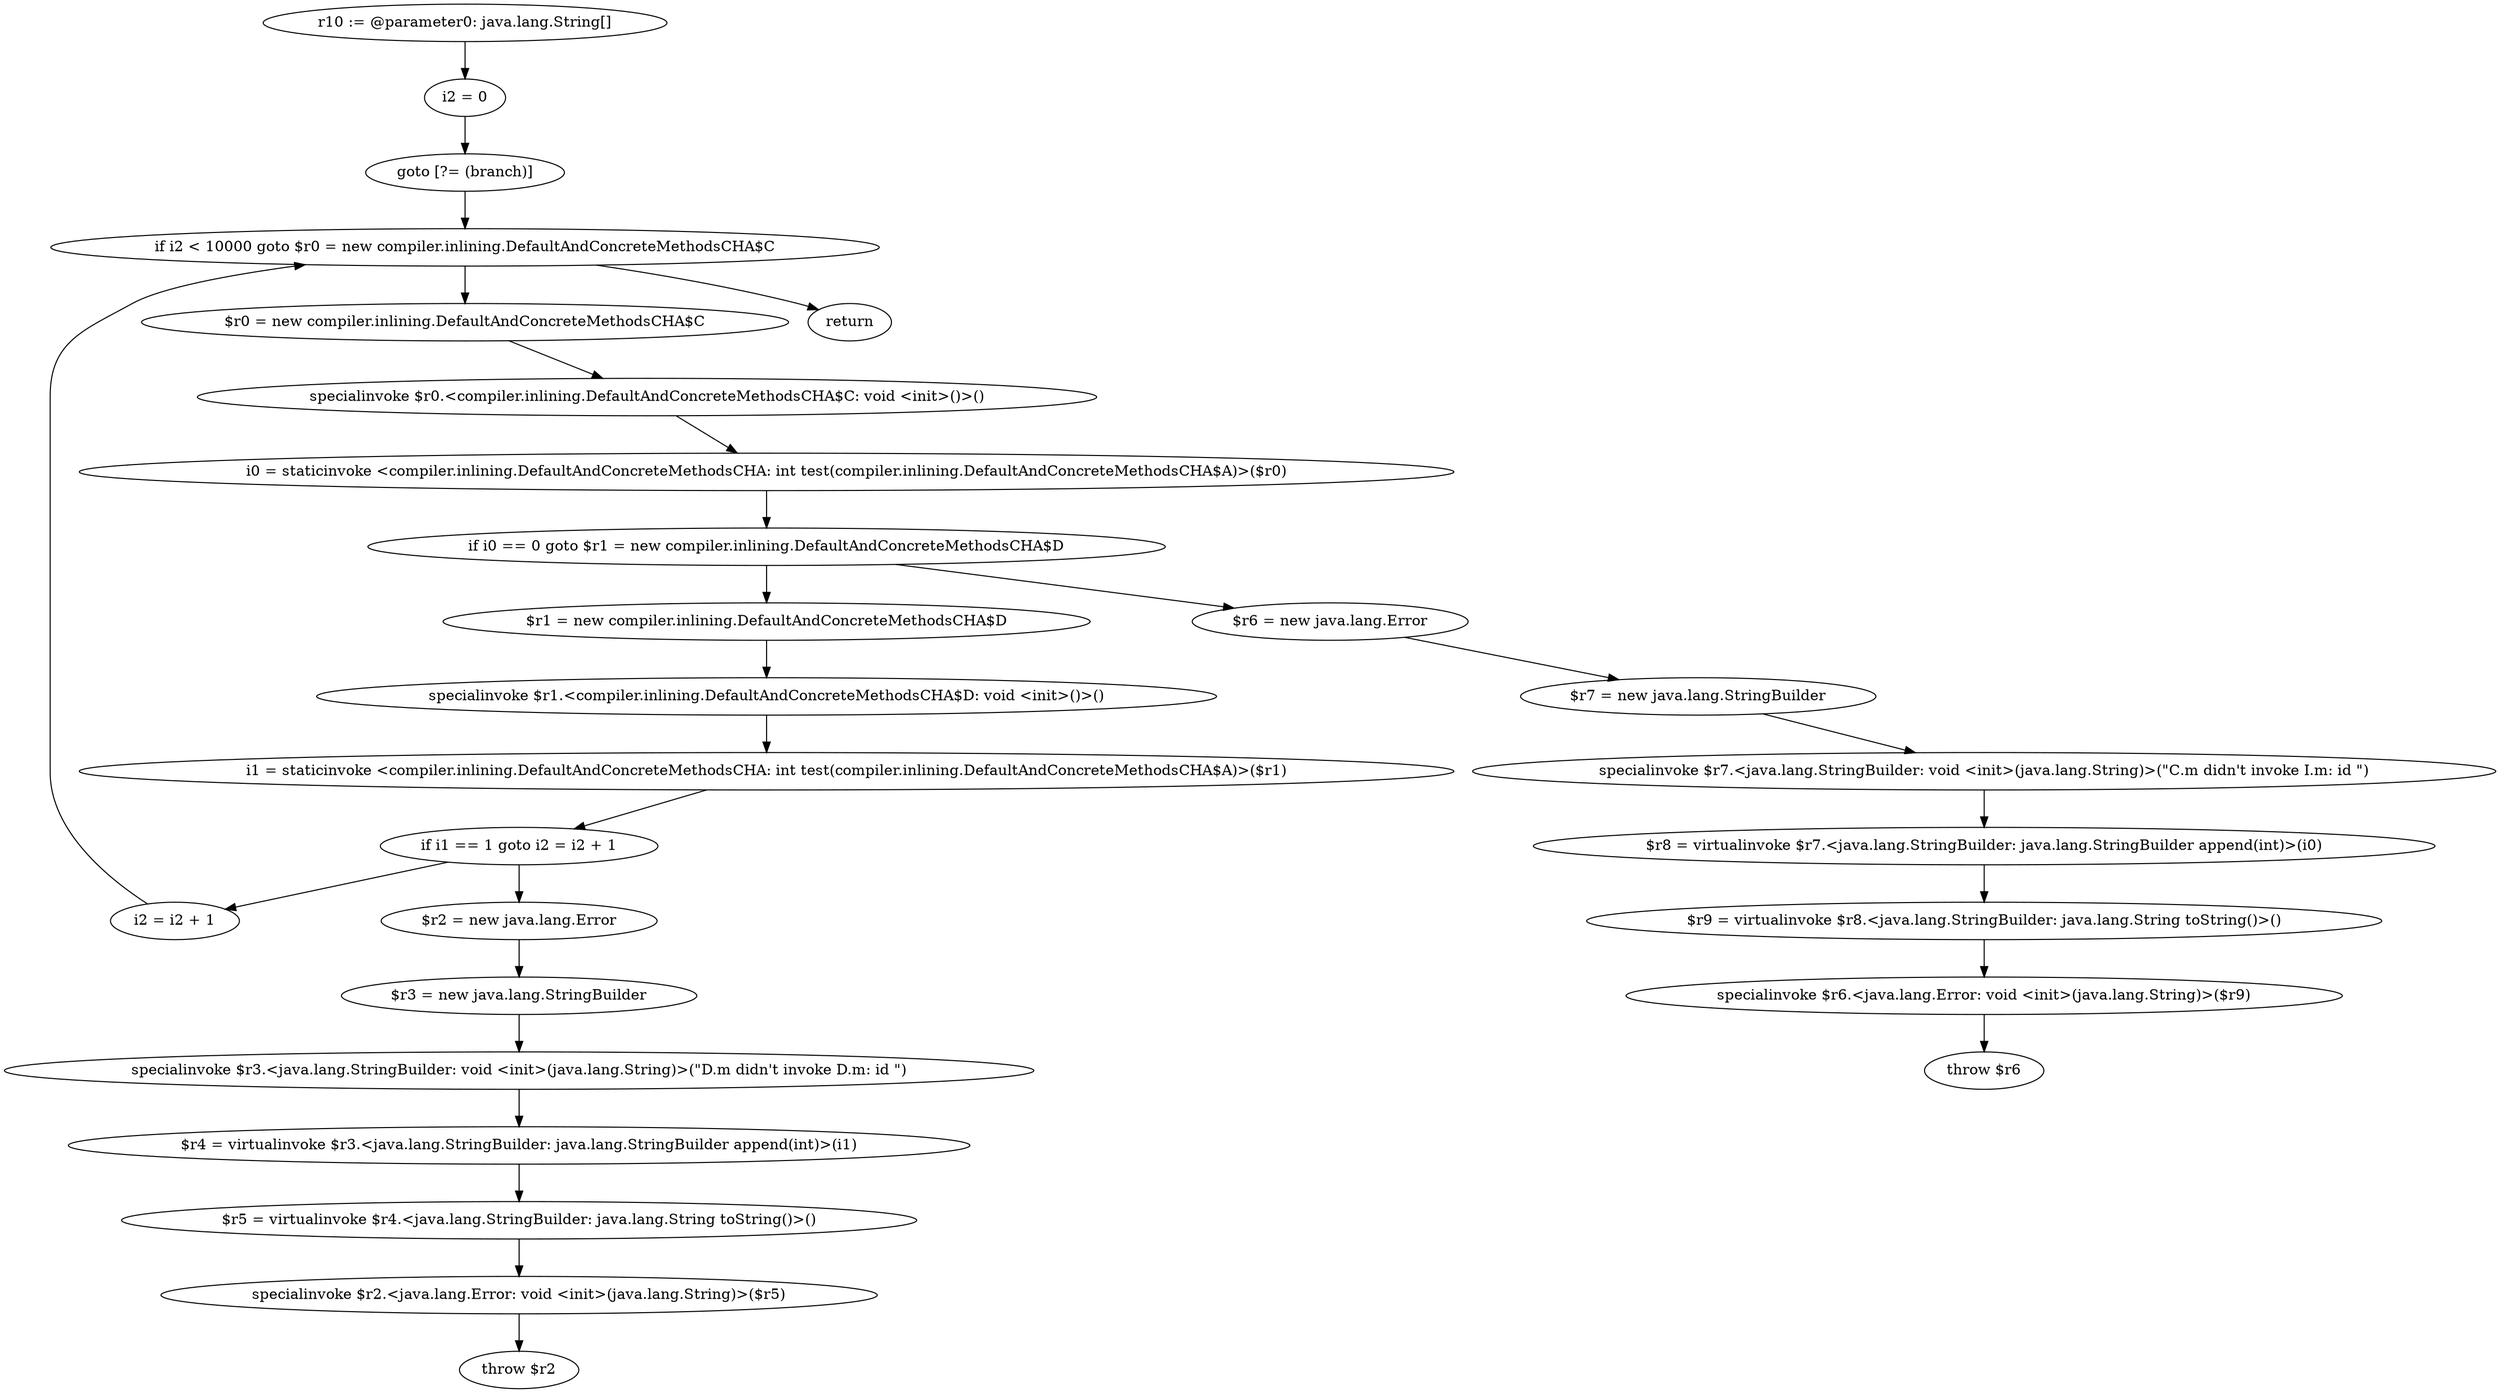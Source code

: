 digraph "unitGraph" {
    "r10 := @parameter0: java.lang.String[]"
    "i2 = 0"
    "goto [?= (branch)]"
    "$r0 = new compiler.inlining.DefaultAndConcreteMethodsCHA$C"
    "specialinvoke $r0.<compiler.inlining.DefaultAndConcreteMethodsCHA$C: void <init>()>()"
    "i0 = staticinvoke <compiler.inlining.DefaultAndConcreteMethodsCHA: int test(compiler.inlining.DefaultAndConcreteMethodsCHA$A)>($r0)"
    "if i0 == 0 goto $r1 = new compiler.inlining.DefaultAndConcreteMethodsCHA$D"
    "$r6 = new java.lang.Error"
    "$r7 = new java.lang.StringBuilder"
    "specialinvoke $r7.<java.lang.StringBuilder: void <init>(java.lang.String)>(\"C.m didn\'t invoke I.m: id \")"
    "$r8 = virtualinvoke $r7.<java.lang.StringBuilder: java.lang.StringBuilder append(int)>(i0)"
    "$r9 = virtualinvoke $r8.<java.lang.StringBuilder: java.lang.String toString()>()"
    "specialinvoke $r6.<java.lang.Error: void <init>(java.lang.String)>($r9)"
    "throw $r6"
    "$r1 = new compiler.inlining.DefaultAndConcreteMethodsCHA$D"
    "specialinvoke $r1.<compiler.inlining.DefaultAndConcreteMethodsCHA$D: void <init>()>()"
    "i1 = staticinvoke <compiler.inlining.DefaultAndConcreteMethodsCHA: int test(compiler.inlining.DefaultAndConcreteMethodsCHA$A)>($r1)"
    "if i1 == 1 goto i2 = i2 + 1"
    "$r2 = new java.lang.Error"
    "$r3 = new java.lang.StringBuilder"
    "specialinvoke $r3.<java.lang.StringBuilder: void <init>(java.lang.String)>(\"D.m didn\'t invoke D.m: id \")"
    "$r4 = virtualinvoke $r3.<java.lang.StringBuilder: java.lang.StringBuilder append(int)>(i1)"
    "$r5 = virtualinvoke $r4.<java.lang.StringBuilder: java.lang.String toString()>()"
    "specialinvoke $r2.<java.lang.Error: void <init>(java.lang.String)>($r5)"
    "throw $r2"
    "i2 = i2 + 1"
    "if i2 < 10000 goto $r0 = new compiler.inlining.DefaultAndConcreteMethodsCHA$C"
    "return"
    "r10 := @parameter0: java.lang.String[]"->"i2 = 0";
    "i2 = 0"->"goto [?= (branch)]";
    "goto [?= (branch)]"->"if i2 < 10000 goto $r0 = new compiler.inlining.DefaultAndConcreteMethodsCHA$C";
    "$r0 = new compiler.inlining.DefaultAndConcreteMethodsCHA$C"->"specialinvoke $r0.<compiler.inlining.DefaultAndConcreteMethodsCHA$C: void <init>()>()";
    "specialinvoke $r0.<compiler.inlining.DefaultAndConcreteMethodsCHA$C: void <init>()>()"->"i0 = staticinvoke <compiler.inlining.DefaultAndConcreteMethodsCHA: int test(compiler.inlining.DefaultAndConcreteMethodsCHA$A)>($r0)";
    "i0 = staticinvoke <compiler.inlining.DefaultAndConcreteMethodsCHA: int test(compiler.inlining.DefaultAndConcreteMethodsCHA$A)>($r0)"->"if i0 == 0 goto $r1 = new compiler.inlining.DefaultAndConcreteMethodsCHA$D";
    "if i0 == 0 goto $r1 = new compiler.inlining.DefaultAndConcreteMethodsCHA$D"->"$r6 = new java.lang.Error";
    "if i0 == 0 goto $r1 = new compiler.inlining.DefaultAndConcreteMethodsCHA$D"->"$r1 = new compiler.inlining.DefaultAndConcreteMethodsCHA$D";
    "$r6 = new java.lang.Error"->"$r7 = new java.lang.StringBuilder";
    "$r7 = new java.lang.StringBuilder"->"specialinvoke $r7.<java.lang.StringBuilder: void <init>(java.lang.String)>(\"C.m didn\'t invoke I.m: id \")";
    "specialinvoke $r7.<java.lang.StringBuilder: void <init>(java.lang.String)>(\"C.m didn\'t invoke I.m: id \")"->"$r8 = virtualinvoke $r7.<java.lang.StringBuilder: java.lang.StringBuilder append(int)>(i0)";
    "$r8 = virtualinvoke $r7.<java.lang.StringBuilder: java.lang.StringBuilder append(int)>(i0)"->"$r9 = virtualinvoke $r8.<java.lang.StringBuilder: java.lang.String toString()>()";
    "$r9 = virtualinvoke $r8.<java.lang.StringBuilder: java.lang.String toString()>()"->"specialinvoke $r6.<java.lang.Error: void <init>(java.lang.String)>($r9)";
    "specialinvoke $r6.<java.lang.Error: void <init>(java.lang.String)>($r9)"->"throw $r6";
    "$r1 = new compiler.inlining.DefaultAndConcreteMethodsCHA$D"->"specialinvoke $r1.<compiler.inlining.DefaultAndConcreteMethodsCHA$D: void <init>()>()";
    "specialinvoke $r1.<compiler.inlining.DefaultAndConcreteMethodsCHA$D: void <init>()>()"->"i1 = staticinvoke <compiler.inlining.DefaultAndConcreteMethodsCHA: int test(compiler.inlining.DefaultAndConcreteMethodsCHA$A)>($r1)";
    "i1 = staticinvoke <compiler.inlining.DefaultAndConcreteMethodsCHA: int test(compiler.inlining.DefaultAndConcreteMethodsCHA$A)>($r1)"->"if i1 == 1 goto i2 = i2 + 1";
    "if i1 == 1 goto i2 = i2 + 1"->"$r2 = new java.lang.Error";
    "if i1 == 1 goto i2 = i2 + 1"->"i2 = i2 + 1";
    "$r2 = new java.lang.Error"->"$r3 = new java.lang.StringBuilder";
    "$r3 = new java.lang.StringBuilder"->"specialinvoke $r3.<java.lang.StringBuilder: void <init>(java.lang.String)>(\"D.m didn\'t invoke D.m: id \")";
    "specialinvoke $r3.<java.lang.StringBuilder: void <init>(java.lang.String)>(\"D.m didn\'t invoke D.m: id \")"->"$r4 = virtualinvoke $r3.<java.lang.StringBuilder: java.lang.StringBuilder append(int)>(i1)";
    "$r4 = virtualinvoke $r3.<java.lang.StringBuilder: java.lang.StringBuilder append(int)>(i1)"->"$r5 = virtualinvoke $r4.<java.lang.StringBuilder: java.lang.String toString()>()";
    "$r5 = virtualinvoke $r4.<java.lang.StringBuilder: java.lang.String toString()>()"->"specialinvoke $r2.<java.lang.Error: void <init>(java.lang.String)>($r5)";
    "specialinvoke $r2.<java.lang.Error: void <init>(java.lang.String)>($r5)"->"throw $r2";
    "i2 = i2 + 1"->"if i2 < 10000 goto $r0 = new compiler.inlining.DefaultAndConcreteMethodsCHA$C";
    "if i2 < 10000 goto $r0 = new compiler.inlining.DefaultAndConcreteMethodsCHA$C"->"return";
    "if i2 < 10000 goto $r0 = new compiler.inlining.DefaultAndConcreteMethodsCHA$C"->"$r0 = new compiler.inlining.DefaultAndConcreteMethodsCHA$C";
}

